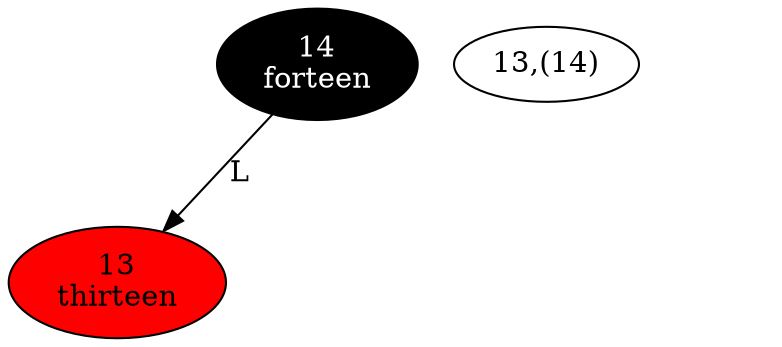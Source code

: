 digraph {
  node_rb_1442407170 [style=filled fillcolor=black fontcolor=white label="14\nforteen"];
  node_rb_1442407170 -> node_rb_1028566121 [label=L taildir=sw];
  node_rb_1442407170 -> node_rb_1442407170_R [style=invis];
node_rb_1442407170_R [style=invis];
  node_rb_1028566121 [style=filled fillcolor=red label="13\nthirteen"];
  node_234_1442407170 [label="13,(14)"];
}
